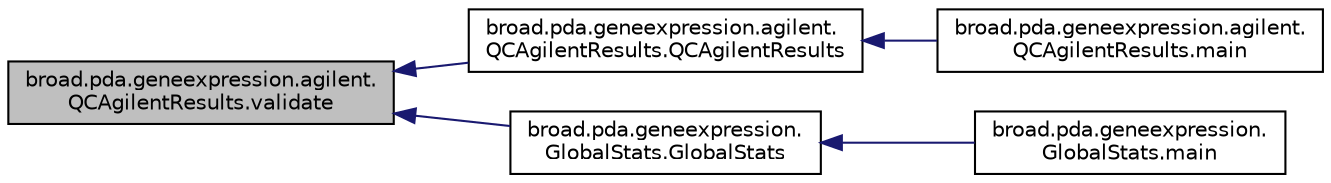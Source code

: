 digraph "broad.pda.geneexpression.agilent.QCAgilentResults.validate"
{
  edge [fontname="Helvetica",fontsize="10",labelfontname="Helvetica",labelfontsize="10"];
  node [fontname="Helvetica",fontsize="10",shape=record];
  rankdir="LR";
  Node1 [label="broad.pda.geneexpression.agilent.\lQCAgilentResults.validate",height=0.2,width=0.4,color="black", fillcolor="grey75", style="filled" fontcolor="black"];
  Node1 -> Node2 [dir="back",color="midnightblue",fontsize="10",style="solid"];
  Node2 [label="broad.pda.geneexpression.agilent.\lQCAgilentResults.QCAgilentResults",height=0.2,width=0.4,color="black", fillcolor="white", style="filled",URL="$classbroad_1_1pda_1_1geneexpression_1_1agilent_1_1_q_c_agilent_results.html#a50f24612582b0505aa3a50cabc18e48f"];
  Node2 -> Node3 [dir="back",color="midnightblue",fontsize="10",style="solid"];
  Node3 [label="broad.pda.geneexpression.agilent.\lQCAgilentResults.main",height=0.2,width=0.4,color="black", fillcolor="white", style="filled",URL="$classbroad_1_1pda_1_1geneexpression_1_1agilent_1_1_q_c_agilent_results.html#a79a517846de25b324dd6dec0e2ba8831"];
  Node1 -> Node4 [dir="back",color="midnightblue",fontsize="10",style="solid"];
  Node4 [label="broad.pda.geneexpression.\lGlobalStats.GlobalStats",height=0.2,width=0.4,color="black", fillcolor="white", style="filled",URL="$classbroad_1_1pda_1_1geneexpression_1_1_global_stats.html#ad709bbb0f08e17a6052b7f04afed0c97"];
  Node4 -> Node5 [dir="back",color="midnightblue",fontsize="10",style="solid"];
  Node5 [label="broad.pda.geneexpression.\lGlobalStats.main",height=0.2,width=0.4,color="black", fillcolor="white", style="filled",URL="$classbroad_1_1pda_1_1geneexpression_1_1_global_stats.html#af5084c20044cacb771295a27d5fd62b8"];
}
